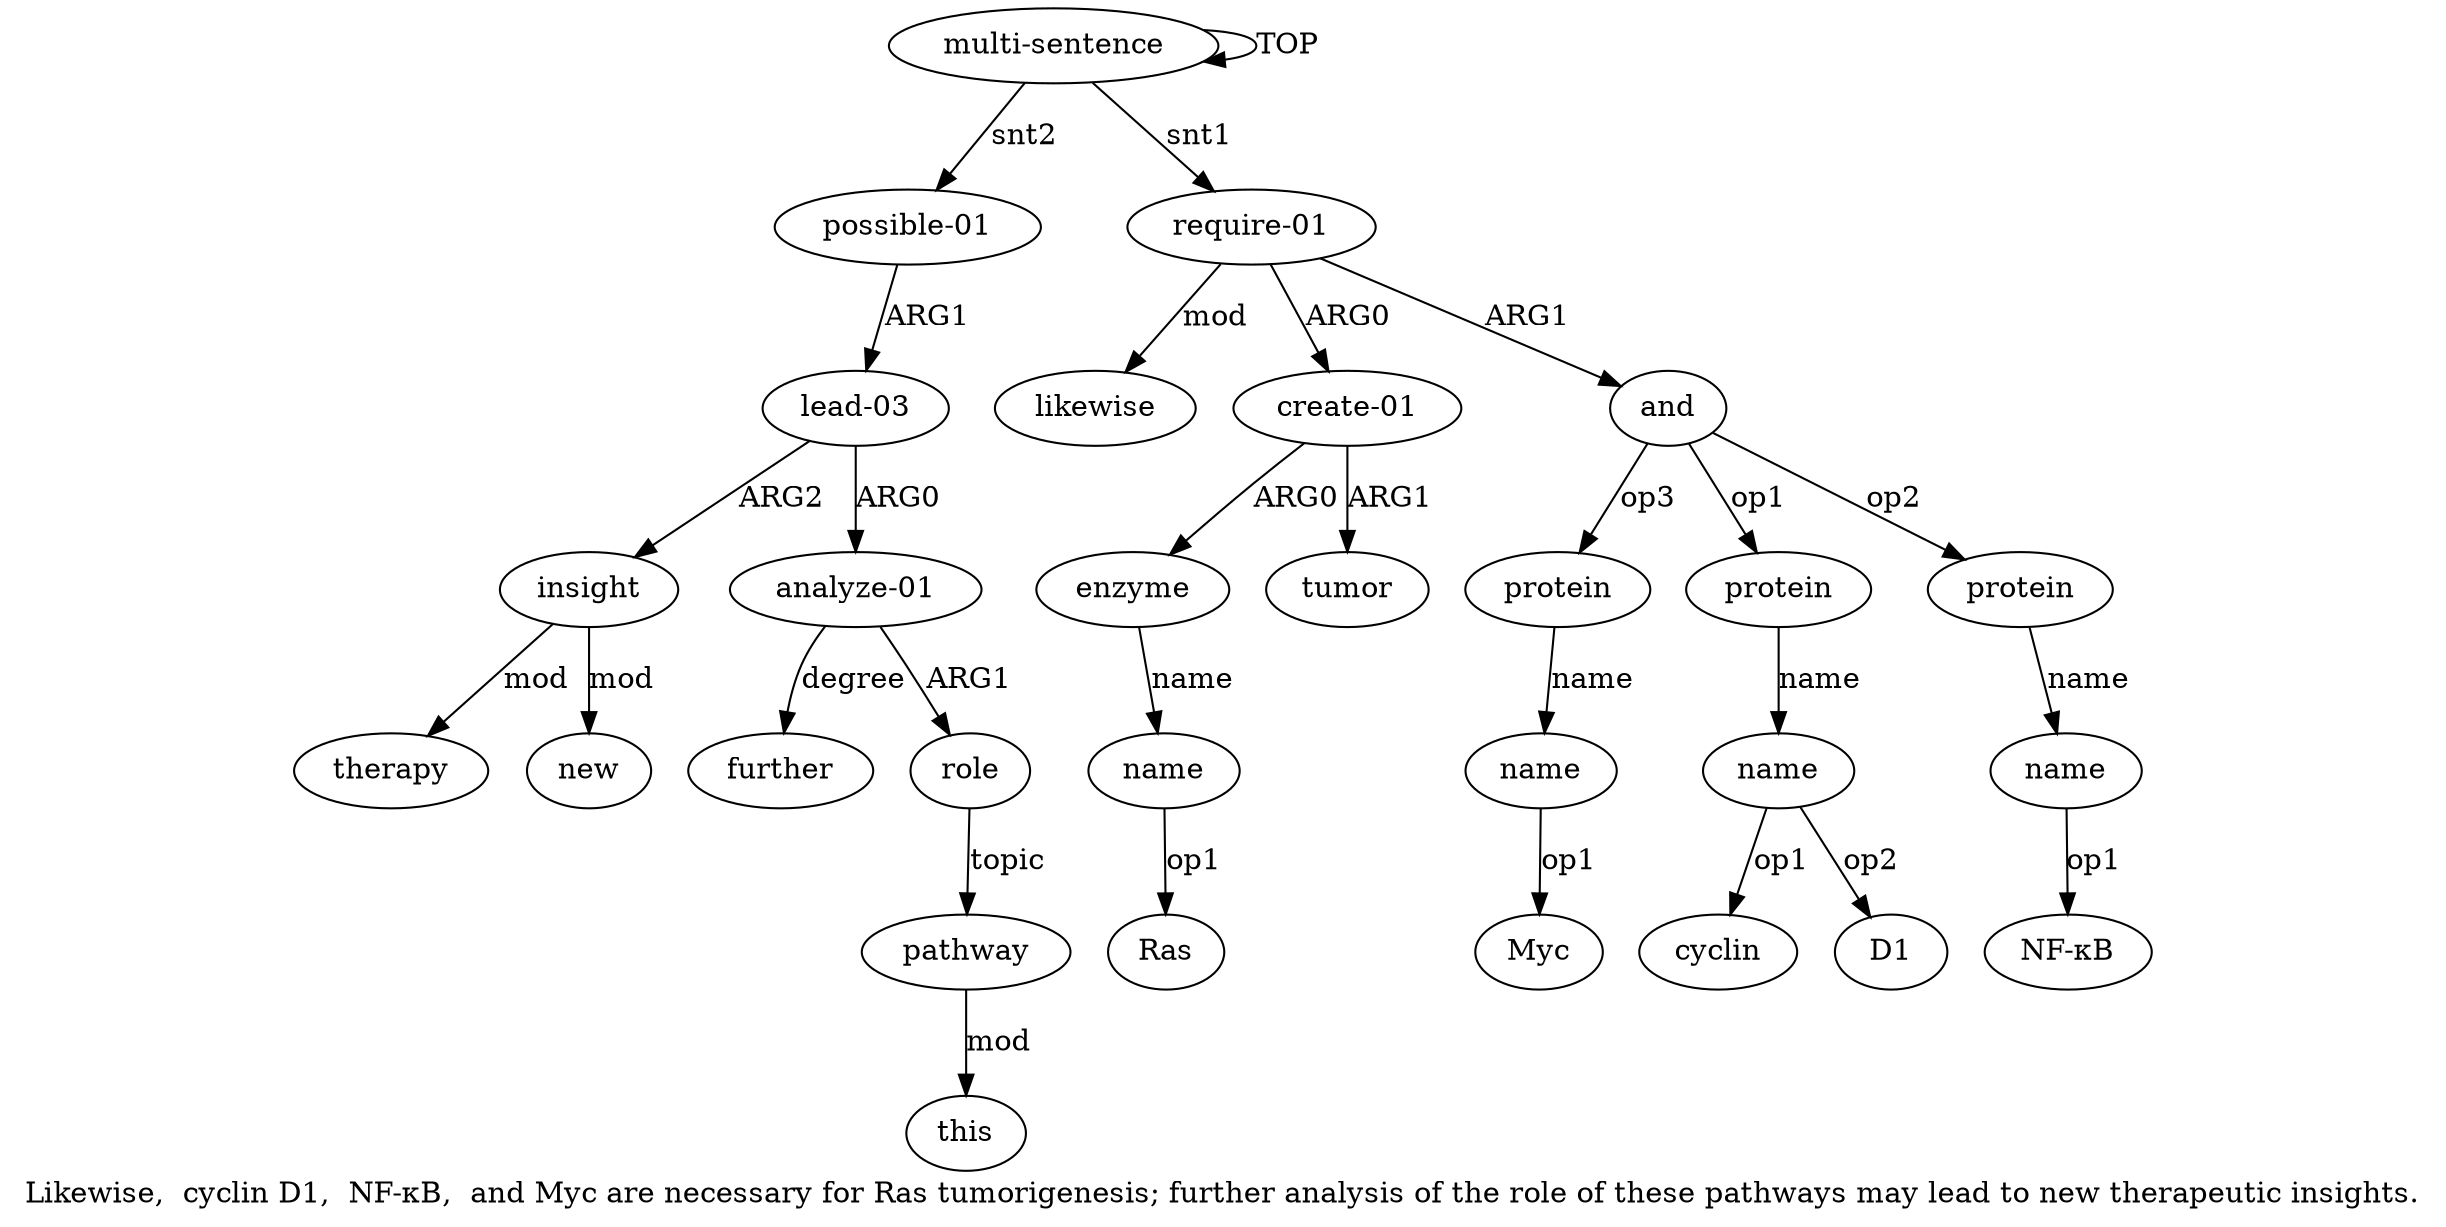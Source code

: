 digraph  {
	graph [label="Likewise,  cyclin D1,  NF-κB,  and Myc are necessary for Ras tumorigenesis; further analysis of the role of these pathways may \
lead to new therapeutic insights."];
	node [label="\N"];
	a20	 [color=black,
		gold_ind=20,
		gold_label=further,
		label=further,
		test_ind=20,
		test_label=further];
	a21	 [color=black,
		gold_ind=21,
		gold_label=insight,
		label=insight,
		test_ind=21,
		test_label=insight];
	a22	 [color=black,
		gold_ind=22,
		gold_label=therapy,
		label=therapy,
		test_ind=22,
		test_label=therapy];
	a21 -> a22 [key=0,
	color=black,
	gold_label=mod,
	label=mod,
	test_label=mod];
a23 [color=black,
	gold_ind=23,
	gold_label=new,
	label=new,
	test_ind=23,
	test_label=new];
a21 -> a23 [key=0,
color=black,
gold_label=mod,
label=mod,
test_label=mod];
"a12 Myc" [color=black,
gold_ind=-1,
gold_label=Myc,
label=Myc,
test_ind=-1,
test_label=Myc];
"a10 NF-κB" [color=black,
gold_ind=-1,
gold_label="NF-κB",
label="NF-κB",
test_ind=-1,
test_label="NF-κB"];
"a4 Ras" [color=black,
gold_ind=-1,
gold_label=Ras,
label=Ras,
test_ind=-1,
test_label=Ras];
a15 [color=black,
gold_ind=15,
gold_label="lead-03",
label="lead-03",
test_ind=15,
test_label="lead-03"];
a15 -> a21 [key=0,
color=black,
gold_label=ARG2,
label=ARG2,
test_label=ARG2];
a16 [color=black,
gold_ind=16,
gold_label="analyze-01",
label="analyze-01",
test_ind=16,
test_label="analyze-01"];
a15 -> a16 [key=0,
color=black,
gold_label=ARG0,
label=ARG0,
test_label=ARG0];
a14 [color=black,
gold_ind=14,
gold_label="possible-01",
label="possible-01",
test_ind=14,
test_label="possible-01"];
a14 -> a15 [key=0,
color=black,
gold_label=ARG1,
label=ARG1,
test_label=ARG1];
a17 [color=black,
gold_ind=17,
gold_label=role,
label=role,
test_ind=17,
test_label=role];
a18 [color=black,
gold_ind=18,
gold_label=pathway,
label=pathway,
test_ind=18,
test_label=pathway];
a17 -> a18 [key=0,
color=black,
gold_label=topic,
label=topic,
test_label=topic];
a16 -> a20 [key=0,
color=black,
gold_label=degree,
label=degree,
test_label=degree];
a16 -> a17 [key=0,
color=black,
gold_label=ARG1,
label=ARG1,
test_label=ARG1];
a11 [color=black,
gold_ind=11,
gold_label=protein,
label=protein,
test_ind=11,
test_label=protein];
a12 [color=black,
gold_ind=12,
gold_label=name,
label=name,
test_ind=12,
test_label=name];
a11 -> a12 [key=0,
color=black,
gold_label=name,
label=name,
test_label=name];
a10 [color=black,
gold_ind=10,
gold_label=name,
label=name,
test_ind=10,
test_label=name];
a10 -> "a10 NF-κB" [key=0,
color=black,
gold_label=op1,
label=op1,
test_label=op1];
a13 [color=black,
gold_ind=13,
gold_label=likewise,
label=likewise,
test_ind=13,
test_label=likewise];
a12 -> "a12 Myc" [key=0,
color=black,
gold_label=op1,
label=op1,
test_label=op1];
a19 [color=black,
gold_ind=19,
gold_label=this,
label=this,
test_ind=19,
test_label=this];
a18 -> a19 [key=0,
color=black,
gold_label=mod,
label=mod,
test_label=mod];
a1 [color=black,
gold_ind=1,
gold_label="require-01",
label="require-01",
test_ind=1,
test_label="require-01"];
a1 -> a13 [key=0,
color=black,
gold_label=mod,
label=mod,
test_label=mod];
a2 [color=black,
gold_ind=2,
gold_label="create-01",
label="create-01",
test_ind=2,
test_label="create-01"];
a1 -> a2 [key=0,
color=black,
gold_label=ARG0,
label=ARG0,
test_label=ARG0];
a6 [color=black,
gold_ind=6,
gold_label=and,
label=and,
test_ind=6,
test_label=and];
a1 -> a6 [key=0,
color=black,
gold_label=ARG1,
label=ARG1,
test_label=ARG1];
a0 [color=black,
gold_ind=0,
gold_label="multi-sentence",
label="multi-sentence",
test_ind=0,
test_label="multi-sentence"];
a0 -> a14 [key=0,
color=black,
gold_label=snt2,
label=snt2,
test_label=snt2];
a0 -> a1 [key=0,
color=black,
gold_label=snt1,
label=snt1,
test_label=snt1];
a0 -> a0 [key=0,
color=black,
gold_label=TOP,
label=TOP,
test_label=TOP];
a3 [color=black,
gold_ind=3,
gold_label=enzyme,
label=enzyme,
test_ind=3,
test_label=enzyme];
a4 [color=black,
gold_ind=4,
gold_label=name,
label=name,
test_ind=4,
test_label=name];
a3 -> a4 [key=0,
color=black,
gold_label=name,
label=name,
test_label=name];
a2 -> a3 [key=0,
color=black,
gold_label=ARG0,
label=ARG0,
test_label=ARG0];
a5 [color=black,
gold_ind=5,
gold_label=tumor,
label=tumor,
test_ind=5,
test_label=tumor];
a2 -> a5 [key=0,
color=black,
gold_label=ARG1,
label=ARG1,
test_label=ARG1];
a4 -> "a4 Ras" [key=0,
color=black,
gold_label=op1,
label=op1,
test_label=op1];
a7 [color=black,
gold_ind=7,
gold_label=protein,
label=protein,
test_ind=7,
test_label=protein];
a8 [color=black,
gold_ind=8,
gold_label=name,
label=name,
test_ind=8,
test_label=name];
a7 -> a8 [key=0,
color=black,
gold_label=name,
label=name,
test_label=name];
a6 -> a11 [key=0,
color=black,
gold_label=op3,
label=op3,
test_label=op3];
a6 -> a7 [key=0,
color=black,
gold_label=op1,
label=op1,
test_label=op1];
a9 [color=black,
gold_ind=9,
gold_label=protein,
label=protein,
test_ind=9,
test_label=protein];
a6 -> a9 [key=0,
color=black,
gold_label=op2,
label=op2,
test_label=op2];
a9 -> a10 [key=0,
color=black,
gold_label=name,
label=name,
test_label=name];
"a8 cyclin" [color=black,
gold_ind=-1,
gold_label=cyclin,
label=cyclin,
test_ind=-1,
test_label=cyclin];
a8 -> "a8 cyclin" [key=0,
color=black,
gold_label=op1,
label=op1,
test_label=op1];
"a8 D1" [color=black,
gold_ind=-1,
gold_label=D1,
label=D1,
test_ind=-1,
test_label=D1];
a8 -> "a8 D1" [key=0,
color=black,
gold_label=op2,
label=op2,
test_label=op2];
}
